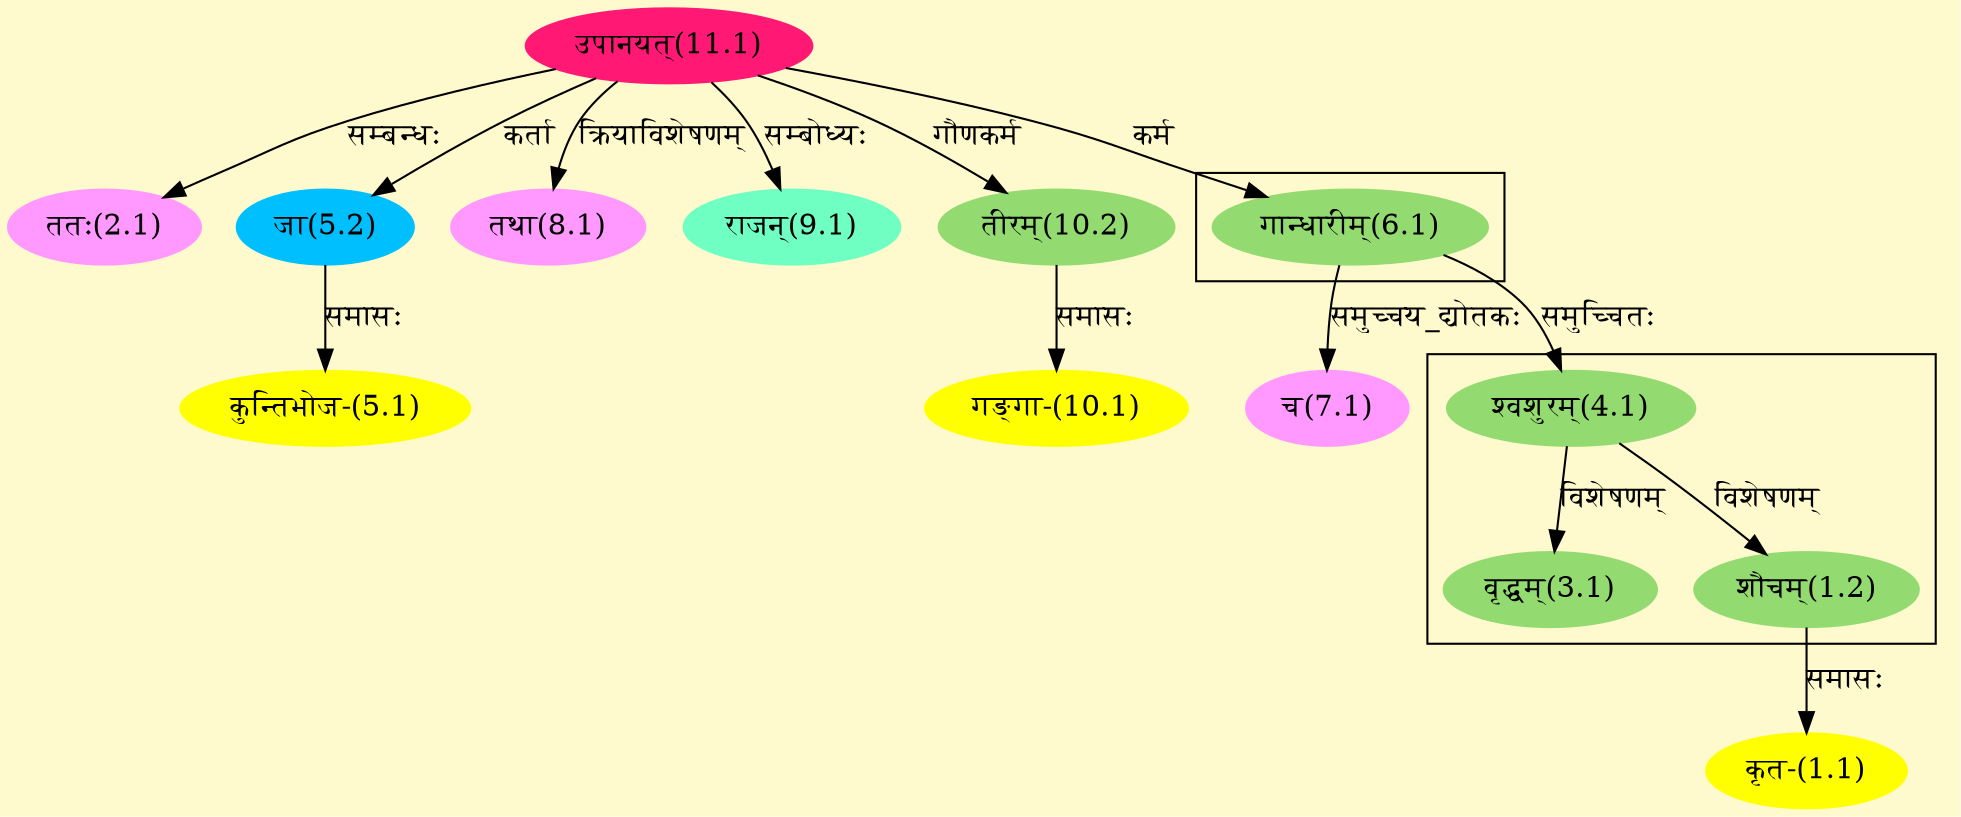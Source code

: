 digraph G{
rankdir=BT;
 compound=true;
 bgcolor="lemonchiffon1";

subgraph cluster_1{
Node1_2 [style=filled, color="#93DB70" label = "शौचम्(1.2)"]
Node4_1 [style=filled, color="#93DB70" label = "श्वशुरम्(4.1)"]
Node3_1 [style=filled, color="#93DB70" label = "वृद्धम्(3.1)"]

}

subgraph cluster_2{
Node4_1 [style=filled, color="#93DB70" label = "श्वशुरम्(4.1)"]
Node6_1 [style=filled, color="#93DB70" label = "गान्धारीम्(6.1)"]

}
Node1_1 [style=filled, color="#FFFF00" label = "कृत-(1.1)"]
Node1_2 [style=filled, color="#93DB70" label = "शौचम्(1.2)"]
Node2_1 [style=filled, color="#FF99FF" label = "ततः(2.1)"]
Node11_1 [style=filled, color="#FF1975" label = "उपानयत्(11.1)"]
Node5_1 [style=filled, color="#FFFF00" label = "कुन्तिभोज-(5.1)"]
Node5_2 [style=filled, color="#00BFFF" label = "जा(5.2)"]
Node6_1 [style=filled, color="#93DB70" label = "गान्धारीम्(6.1)"]
Node7_1 [style=filled, color="#FF99FF" label = "च(7.1)"]
Node8_1 [style=filled, color="#FF99FF" label = "तथा(8.1)"]
Node9_1 [style=filled, color="#6FFFC3" label = "राजन्(9.1)"]
Node10_1 [style=filled, color="#FFFF00" label = "गङ्गा-(10.1)"]
Node10_2 [style=filled, color="#93DB70" label = "तीरम्(10.2)"]
/* Start of Relations section */

Node1_1 -> Node1_2 [  label="समासः"  dir="back" ]
Node1_2 -> Node4_1 [  label="विशेषणम्"  dir="back" ]
Node2_1 -> Node11_1 [  label="सम्बन्धः"  dir="back" ]
Node3_1 -> Node4_1 [  label="विशेषणम्"  dir="back" ]
Node4_1 -> Node6_1 [  label="समुच्चितः"  dir="back" ]
Node5_1 -> Node5_2 [  label="समासः"  dir="back" ]
Node5_2 -> Node11_1 [  label="कर्ता"  dir="back" ]
Node6_1 -> Node11_1 [  label="कर्म"  dir="back" ]
Node7_1 -> Node6_1 [  label="समुच्चय_द्योतकः"  dir="back" ]
Node8_1 -> Node11_1 [  label="क्रियाविशेषणम्"  dir="back" ]
Node9_1 -> Node11_1 [  label="सम्बोध्यः"  dir="back" ]
Node10_1 -> Node10_2 [  label="समासः"  dir="back" ]
Node10_2 -> Node11_1 [  label="गौणकर्म"  dir="back" ]
}
